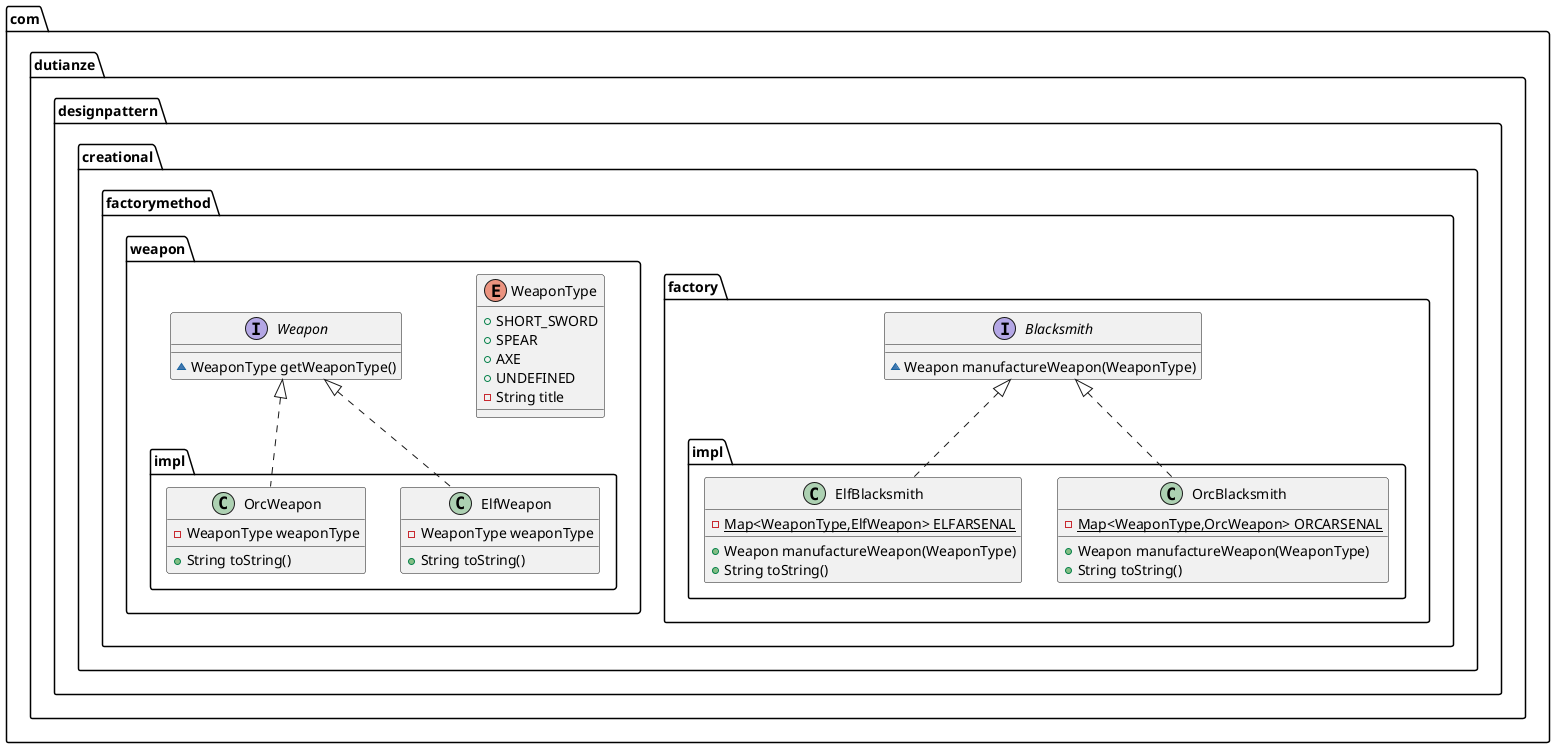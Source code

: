 @startuml
class com.dutianze.designpattern.creational.factorymethod.factory.impl.OrcBlacksmith {
- {static} Map<WeaponType,OrcWeapon> ORCARSENAL
+ Weapon manufactureWeapon(WeaponType)
+ String toString()
}
class com.dutianze.designpattern.creational.factorymethod.weapon.impl.ElfWeapon {
- WeaponType weaponType
+ String toString()
}
enum com.dutianze.designpattern.creational.factorymethod.weapon.WeaponType {
+  SHORT_SWORD
+  SPEAR
+  AXE
+  UNDEFINED
- String title
}
interface com.dutianze.designpattern.creational.factorymethod.weapon.Weapon {
~ WeaponType getWeaponType()
}
class com.dutianze.designpattern.creational.factorymethod.weapon.impl.OrcWeapon {
- WeaponType weaponType
+ String toString()
}
class com.dutianze.designpattern.creational.factorymethod.factory.impl.ElfBlacksmith {
- {static} Map<WeaponType,ElfWeapon> ELFARSENAL
+ Weapon manufactureWeapon(WeaponType)
+ String toString()
}
interface com.dutianze.designpattern.creational.factorymethod.factory.Blacksmith {
~ Weapon manufactureWeapon(WeaponType)
}


com.dutianze.designpattern.creational.factorymethod.factory.Blacksmith <|.. com.dutianze.designpattern.creational.factorymethod.factory.impl.OrcBlacksmith
com.dutianze.designpattern.creational.factorymethod.weapon.Weapon <|.. com.dutianze.designpattern.creational.factorymethod.weapon.impl.ElfWeapon
com.dutianze.designpattern.creational.factorymethod.weapon.Weapon <|.. com.dutianze.designpattern.creational.factorymethod.weapon.impl.OrcWeapon
com.dutianze.designpattern.creational.factorymethod.factory.Blacksmith <|.. com.dutianze.designpattern.creational.factorymethod.factory.impl.ElfBlacksmith
@enduml